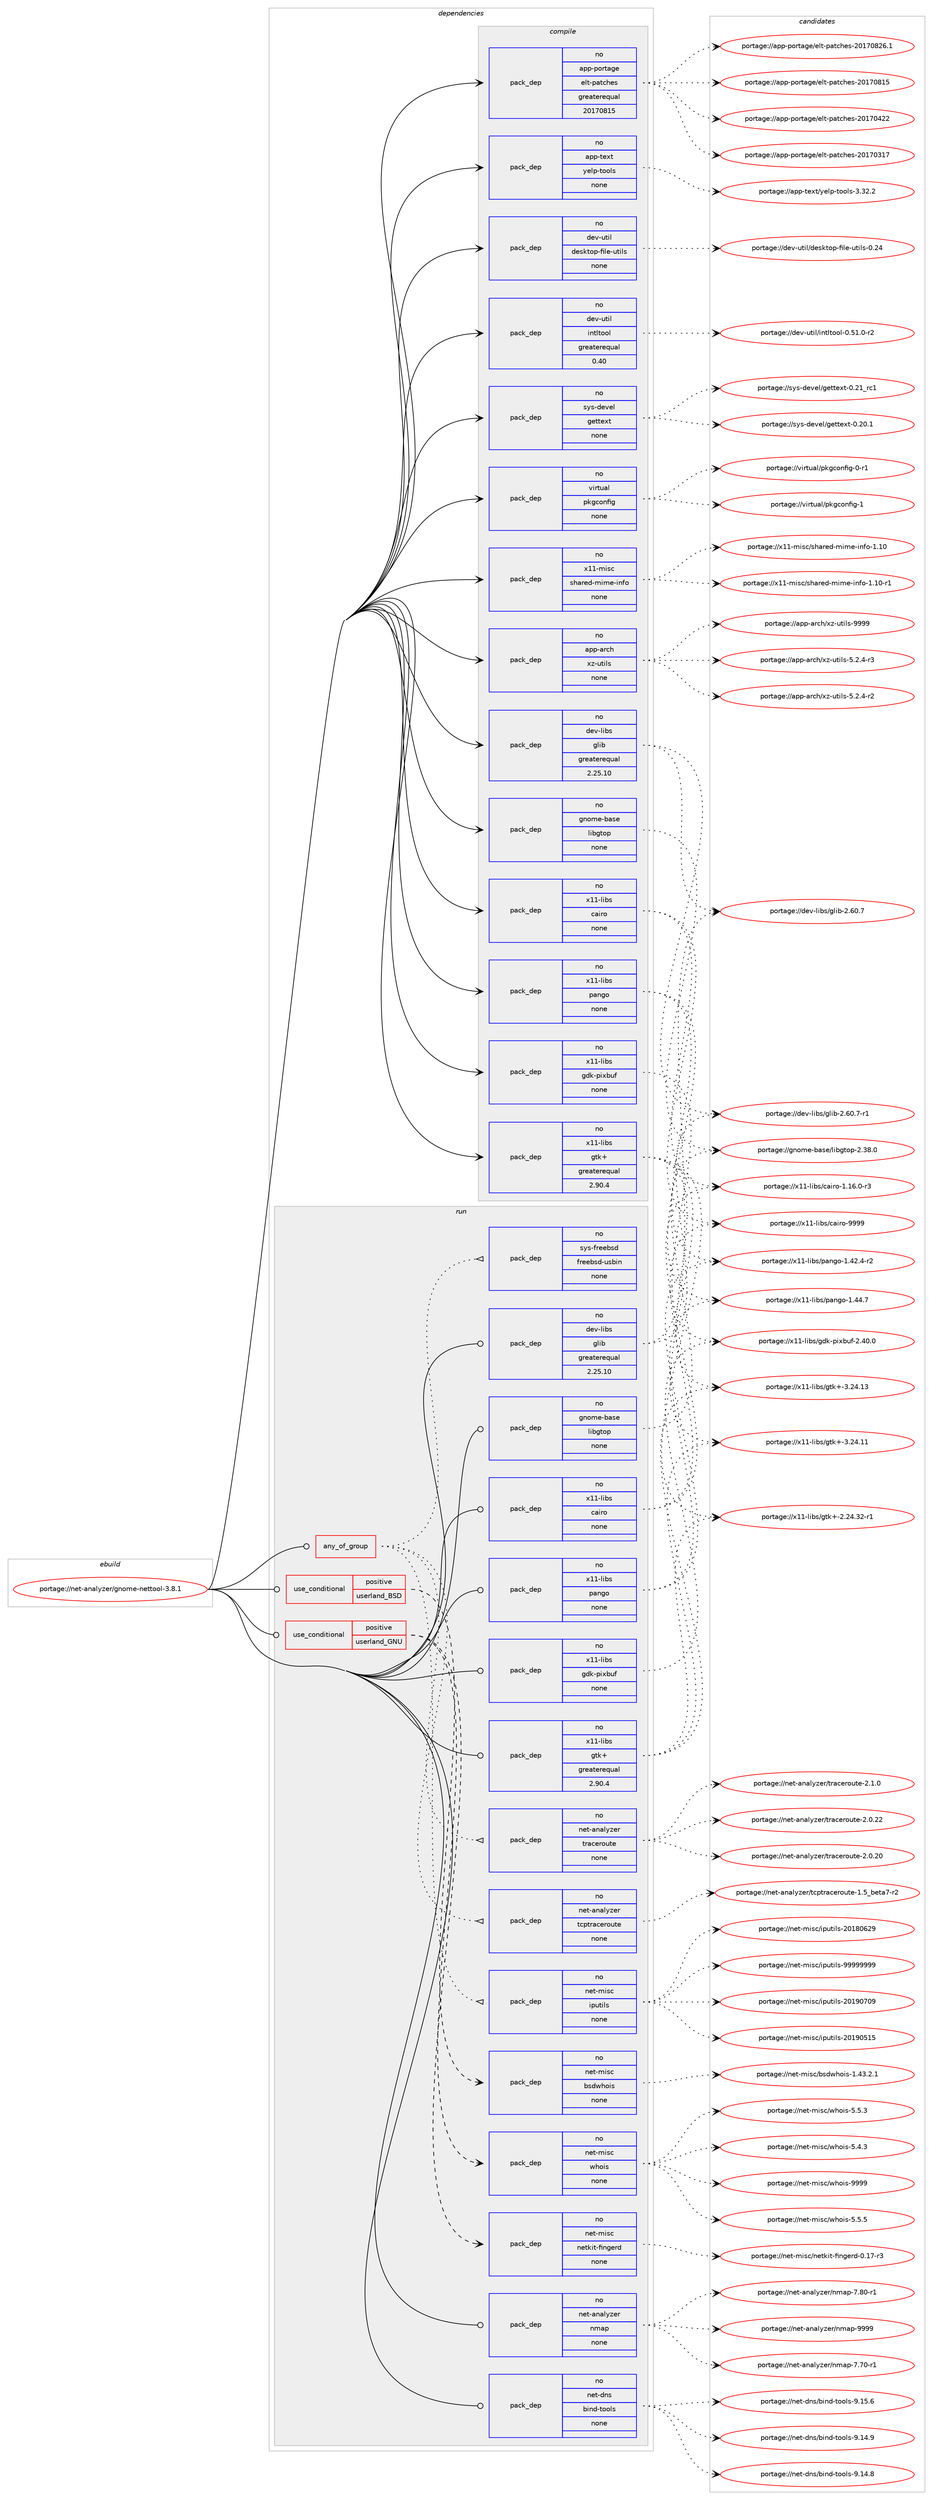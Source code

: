 digraph prolog {

# *************
# Graph options
# *************

newrank=true;
concentrate=true;
compound=true;
graph [rankdir=LR,fontname=Helvetica,fontsize=10,ranksep=1.5];#, ranksep=2.5, nodesep=0.2];
edge  [arrowhead=vee];
node  [fontname=Helvetica,fontsize=10];

# **********
# The ebuild
# **********

subgraph cluster_leftcol {
color=gray;
rank=same;
label=<<i>ebuild</i>>;
id [label="portage://net-analyzer/gnome-nettool-3.8.1", color=red, width=4, href="../net-analyzer/gnome-nettool-3.8.1.svg"];
}

# ****************
# The dependencies
# ****************

subgraph cluster_midcol {
color=gray;
label=<<i>dependencies</i>>;
subgraph cluster_compile {
fillcolor="#eeeeee";
style=filled;
label=<<i>compile</i>>;
subgraph pack121755 {
dependency160813 [label=<<TABLE BORDER="0" CELLBORDER="1" CELLSPACING="0" CELLPADDING="4" WIDTH="220"><TR><TD ROWSPAN="6" CELLPADDING="30">pack_dep</TD></TR><TR><TD WIDTH="110">no</TD></TR><TR><TD>app-arch</TD></TR><TR><TD>xz-utils</TD></TR><TR><TD>none</TD></TR><TR><TD></TD></TR></TABLE>>, shape=none, color=blue];
}
id:e -> dependency160813:w [weight=20,style="solid",arrowhead="vee"];
subgraph pack121756 {
dependency160814 [label=<<TABLE BORDER="0" CELLBORDER="1" CELLSPACING="0" CELLPADDING="4" WIDTH="220"><TR><TD ROWSPAN="6" CELLPADDING="30">pack_dep</TD></TR><TR><TD WIDTH="110">no</TD></TR><TR><TD>app-portage</TD></TR><TR><TD>elt-patches</TD></TR><TR><TD>greaterequal</TD></TR><TR><TD>20170815</TD></TR></TABLE>>, shape=none, color=blue];
}
id:e -> dependency160814:w [weight=20,style="solid",arrowhead="vee"];
subgraph pack121757 {
dependency160815 [label=<<TABLE BORDER="0" CELLBORDER="1" CELLSPACING="0" CELLPADDING="4" WIDTH="220"><TR><TD ROWSPAN="6" CELLPADDING="30">pack_dep</TD></TR><TR><TD WIDTH="110">no</TD></TR><TR><TD>app-text</TD></TR><TR><TD>yelp-tools</TD></TR><TR><TD>none</TD></TR><TR><TD></TD></TR></TABLE>>, shape=none, color=blue];
}
id:e -> dependency160815:w [weight=20,style="solid",arrowhead="vee"];
subgraph pack121758 {
dependency160816 [label=<<TABLE BORDER="0" CELLBORDER="1" CELLSPACING="0" CELLPADDING="4" WIDTH="220"><TR><TD ROWSPAN="6" CELLPADDING="30">pack_dep</TD></TR><TR><TD WIDTH="110">no</TD></TR><TR><TD>dev-libs</TD></TR><TR><TD>glib</TD></TR><TR><TD>greaterequal</TD></TR><TR><TD>2.25.10</TD></TR></TABLE>>, shape=none, color=blue];
}
id:e -> dependency160816:w [weight=20,style="solid",arrowhead="vee"];
subgraph pack121759 {
dependency160817 [label=<<TABLE BORDER="0" CELLBORDER="1" CELLSPACING="0" CELLPADDING="4" WIDTH="220"><TR><TD ROWSPAN="6" CELLPADDING="30">pack_dep</TD></TR><TR><TD WIDTH="110">no</TD></TR><TR><TD>dev-util</TD></TR><TR><TD>desktop-file-utils</TD></TR><TR><TD>none</TD></TR><TR><TD></TD></TR></TABLE>>, shape=none, color=blue];
}
id:e -> dependency160817:w [weight=20,style="solid",arrowhead="vee"];
subgraph pack121760 {
dependency160818 [label=<<TABLE BORDER="0" CELLBORDER="1" CELLSPACING="0" CELLPADDING="4" WIDTH="220"><TR><TD ROWSPAN="6" CELLPADDING="30">pack_dep</TD></TR><TR><TD WIDTH="110">no</TD></TR><TR><TD>dev-util</TD></TR><TR><TD>intltool</TD></TR><TR><TD>greaterequal</TD></TR><TR><TD>0.40</TD></TR></TABLE>>, shape=none, color=blue];
}
id:e -> dependency160818:w [weight=20,style="solid",arrowhead="vee"];
subgraph pack121761 {
dependency160819 [label=<<TABLE BORDER="0" CELLBORDER="1" CELLSPACING="0" CELLPADDING="4" WIDTH="220"><TR><TD ROWSPAN="6" CELLPADDING="30">pack_dep</TD></TR><TR><TD WIDTH="110">no</TD></TR><TR><TD>gnome-base</TD></TR><TR><TD>libgtop</TD></TR><TR><TD>none</TD></TR><TR><TD></TD></TR></TABLE>>, shape=none, color=blue];
}
id:e -> dependency160819:w [weight=20,style="solid",arrowhead="vee"];
subgraph pack121762 {
dependency160820 [label=<<TABLE BORDER="0" CELLBORDER="1" CELLSPACING="0" CELLPADDING="4" WIDTH="220"><TR><TD ROWSPAN="6" CELLPADDING="30">pack_dep</TD></TR><TR><TD WIDTH="110">no</TD></TR><TR><TD>sys-devel</TD></TR><TR><TD>gettext</TD></TR><TR><TD>none</TD></TR><TR><TD></TD></TR></TABLE>>, shape=none, color=blue];
}
id:e -> dependency160820:w [weight=20,style="solid",arrowhead="vee"];
subgraph pack121763 {
dependency160821 [label=<<TABLE BORDER="0" CELLBORDER="1" CELLSPACING="0" CELLPADDING="4" WIDTH="220"><TR><TD ROWSPAN="6" CELLPADDING="30">pack_dep</TD></TR><TR><TD WIDTH="110">no</TD></TR><TR><TD>virtual</TD></TR><TR><TD>pkgconfig</TD></TR><TR><TD>none</TD></TR><TR><TD></TD></TR></TABLE>>, shape=none, color=blue];
}
id:e -> dependency160821:w [weight=20,style="solid",arrowhead="vee"];
subgraph pack121764 {
dependency160822 [label=<<TABLE BORDER="0" CELLBORDER="1" CELLSPACING="0" CELLPADDING="4" WIDTH="220"><TR><TD ROWSPAN="6" CELLPADDING="30">pack_dep</TD></TR><TR><TD WIDTH="110">no</TD></TR><TR><TD>x11-libs</TD></TR><TR><TD>cairo</TD></TR><TR><TD>none</TD></TR><TR><TD></TD></TR></TABLE>>, shape=none, color=blue];
}
id:e -> dependency160822:w [weight=20,style="solid",arrowhead="vee"];
subgraph pack121765 {
dependency160823 [label=<<TABLE BORDER="0" CELLBORDER="1" CELLSPACING="0" CELLPADDING="4" WIDTH="220"><TR><TD ROWSPAN="6" CELLPADDING="30">pack_dep</TD></TR><TR><TD WIDTH="110">no</TD></TR><TR><TD>x11-libs</TD></TR><TR><TD>gdk-pixbuf</TD></TR><TR><TD>none</TD></TR><TR><TD></TD></TR></TABLE>>, shape=none, color=blue];
}
id:e -> dependency160823:w [weight=20,style="solid",arrowhead="vee"];
subgraph pack121766 {
dependency160824 [label=<<TABLE BORDER="0" CELLBORDER="1" CELLSPACING="0" CELLPADDING="4" WIDTH="220"><TR><TD ROWSPAN="6" CELLPADDING="30">pack_dep</TD></TR><TR><TD WIDTH="110">no</TD></TR><TR><TD>x11-libs</TD></TR><TR><TD>gtk+</TD></TR><TR><TD>greaterequal</TD></TR><TR><TD>2.90.4</TD></TR></TABLE>>, shape=none, color=blue];
}
id:e -> dependency160824:w [weight=20,style="solid",arrowhead="vee"];
subgraph pack121767 {
dependency160825 [label=<<TABLE BORDER="0" CELLBORDER="1" CELLSPACING="0" CELLPADDING="4" WIDTH="220"><TR><TD ROWSPAN="6" CELLPADDING="30">pack_dep</TD></TR><TR><TD WIDTH="110">no</TD></TR><TR><TD>x11-libs</TD></TR><TR><TD>pango</TD></TR><TR><TD>none</TD></TR><TR><TD></TD></TR></TABLE>>, shape=none, color=blue];
}
id:e -> dependency160825:w [weight=20,style="solid",arrowhead="vee"];
subgraph pack121768 {
dependency160826 [label=<<TABLE BORDER="0" CELLBORDER="1" CELLSPACING="0" CELLPADDING="4" WIDTH="220"><TR><TD ROWSPAN="6" CELLPADDING="30">pack_dep</TD></TR><TR><TD WIDTH="110">no</TD></TR><TR><TD>x11-misc</TD></TR><TR><TD>shared-mime-info</TD></TR><TR><TD>none</TD></TR><TR><TD></TD></TR></TABLE>>, shape=none, color=blue];
}
id:e -> dependency160826:w [weight=20,style="solid",arrowhead="vee"];
}
subgraph cluster_compileandrun {
fillcolor="#eeeeee";
style=filled;
label=<<i>compile and run</i>>;
}
subgraph cluster_run {
fillcolor="#eeeeee";
style=filled;
label=<<i>run</i>>;
subgraph any2457 {
dependency160827 [label=<<TABLE BORDER="0" CELLBORDER="1" CELLSPACING="0" CELLPADDING="4"><TR><TD CELLPADDING="10">any_of_group</TD></TR></TABLE>>, shape=none, color=red];subgraph pack121769 {
dependency160828 [label=<<TABLE BORDER="0" CELLBORDER="1" CELLSPACING="0" CELLPADDING="4" WIDTH="220"><TR><TD ROWSPAN="6" CELLPADDING="30">pack_dep</TD></TR><TR><TD WIDTH="110">no</TD></TR><TR><TD>net-misc</TD></TR><TR><TD>iputils</TD></TR><TR><TD>none</TD></TR><TR><TD></TD></TR></TABLE>>, shape=none, color=blue];
}
dependency160827:e -> dependency160828:w [weight=20,style="dotted",arrowhead="oinv"];
subgraph pack121770 {
dependency160829 [label=<<TABLE BORDER="0" CELLBORDER="1" CELLSPACING="0" CELLPADDING="4" WIDTH="220"><TR><TD ROWSPAN="6" CELLPADDING="30">pack_dep</TD></TR><TR><TD WIDTH="110">no</TD></TR><TR><TD>net-analyzer</TD></TR><TR><TD>tcptraceroute</TD></TR><TR><TD>none</TD></TR><TR><TD></TD></TR></TABLE>>, shape=none, color=blue];
}
dependency160827:e -> dependency160829:w [weight=20,style="dotted",arrowhead="oinv"];
subgraph pack121771 {
dependency160830 [label=<<TABLE BORDER="0" CELLBORDER="1" CELLSPACING="0" CELLPADDING="4" WIDTH="220"><TR><TD ROWSPAN="6" CELLPADDING="30">pack_dep</TD></TR><TR><TD WIDTH="110">no</TD></TR><TR><TD>net-analyzer</TD></TR><TR><TD>traceroute</TD></TR><TR><TD>none</TD></TR><TR><TD></TD></TR></TABLE>>, shape=none, color=blue];
}
dependency160827:e -> dependency160830:w [weight=20,style="dotted",arrowhead="oinv"];
subgraph pack121772 {
dependency160831 [label=<<TABLE BORDER="0" CELLBORDER="1" CELLSPACING="0" CELLPADDING="4" WIDTH="220"><TR><TD ROWSPAN="6" CELLPADDING="30">pack_dep</TD></TR><TR><TD WIDTH="110">no</TD></TR><TR><TD>sys-freebsd</TD></TR><TR><TD>freebsd-usbin</TD></TR><TR><TD>none</TD></TR><TR><TD></TD></TR></TABLE>>, shape=none, color=blue];
}
dependency160827:e -> dependency160831:w [weight=20,style="dotted",arrowhead="oinv"];
}
id:e -> dependency160827:w [weight=20,style="solid",arrowhead="odot"];
subgraph cond36449 {
dependency160832 [label=<<TABLE BORDER="0" CELLBORDER="1" CELLSPACING="0" CELLPADDING="4"><TR><TD ROWSPAN="3" CELLPADDING="10">use_conditional</TD></TR><TR><TD>positive</TD></TR><TR><TD>userland_BSD</TD></TR></TABLE>>, shape=none, color=red];
subgraph pack121773 {
dependency160833 [label=<<TABLE BORDER="0" CELLBORDER="1" CELLSPACING="0" CELLPADDING="4" WIDTH="220"><TR><TD ROWSPAN="6" CELLPADDING="30">pack_dep</TD></TR><TR><TD WIDTH="110">no</TD></TR><TR><TD>net-misc</TD></TR><TR><TD>bsdwhois</TD></TR><TR><TD>none</TD></TR><TR><TD></TD></TR></TABLE>>, shape=none, color=blue];
}
dependency160832:e -> dependency160833:w [weight=20,style="dashed",arrowhead="vee"];
}
id:e -> dependency160832:w [weight=20,style="solid",arrowhead="odot"];
subgraph cond36450 {
dependency160834 [label=<<TABLE BORDER="0" CELLBORDER="1" CELLSPACING="0" CELLPADDING="4"><TR><TD ROWSPAN="3" CELLPADDING="10">use_conditional</TD></TR><TR><TD>positive</TD></TR><TR><TD>userland_GNU</TD></TR></TABLE>>, shape=none, color=red];
subgraph pack121774 {
dependency160835 [label=<<TABLE BORDER="0" CELLBORDER="1" CELLSPACING="0" CELLPADDING="4" WIDTH="220"><TR><TD ROWSPAN="6" CELLPADDING="30">pack_dep</TD></TR><TR><TD WIDTH="110">no</TD></TR><TR><TD>net-misc</TD></TR><TR><TD>netkit-fingerd</TD></TR><TR><TD>none</TD></TR><TR><TD></TD></TR></TABLE>>, shape=none, color=blue];
}
dependency160834:e -> dependency160835:w [weight=20,style="dashed",arrowhead="vee"];
subgraph pack121775 {
dependency160836 [label=<<TABLE BORDER="0" CELLBORDER="1" CELLSPACING="0" CELLPADDING="4" WIDTH="220"><TR><TD ROWSPAN="6" CELLPADDING="30">pack_dep</TD></TR><TR><TD WIDTH="110">no</TD></TR><TR><TD>net-misc</TD></TR><TR><TD>whois</TD></TR><TR><TD>none</TD></TR><TR><TD></TD></TR></TABLE>>, shape=none, color=blue];
}
dependency160834:e -> dependency160836:w [weight=20,style="dashed",arrowhead="vee"];
}
id:e -> dependency160834:w [weight=20,style="solid",arrowhead="odot"];
subgraph pack121776 {
dependency160837 [label=<<TABLE BORDER="0" CELLBORDER="1" CELLSPACING="0" CELLPADDING="4" WIDTH="220"><TR><TD ROWSPAN="6" CELLPADDING="30">pack_dep</TD></TR><TR><TD WIDTH="110">no</TD></TR><TR><TD>dev-libs</TD></TR><TR><TD>glib</TD></TR><TR><TD>greaterequal</TD></TR><TR><TD>2.25.10</TD></TR></TABLE>>, shape=none, color=blue];
}
id:e -> dependency160837:w [weight=20,style="solid",arrowhead="odot"];
subgraph pack121777 {
dependency160838 [label=<<TABLE BORDER="0" CELLBORDER="1" CELLSPACING="0" CELLPADDING="4" WIDTH="220"><TR><TD ROWSPAN="6" CELLPADDING="30">pack_dep</TD></TR><TR><TD WIDTH="110">no</TD></TR><TR><TD>gnome-base</TD></TR><TR><TD>libgtop</TD></TR><TR><TD>none</TD></TR><TR><TD></TD></TR></TABLE>>, shape=none, color=blue];
}
id:e -> dependency160838:w [weight=20,style="solid",arrowhead="odot"];
subgraph pack121778 {
dependency160839 [label=<<TABLE BORDER="0" CELLBORDER="1" CELLSPACING="0" CELLPADDING="4" WIDTH="220"><TR><TD ROWSPAN="6" CELLPADDING="30">pack_dep</TD></TR><TR><TD WIDTH="110">no</TD></TR><TR><TD>net-analyzer</TD></TR><TR><TD>nmap</TD></TR><TR><TD>none</TD></TR><TR><TD></TD></TR></TABLE>>, shape=none, color=blue];
}
id:e -> dependency160839:w [weight=20,style="solid",arrowhead="odot"];
subgraph pack121779 {
dependency160840 [label=<<TABLE BORDER="0" CELLBORDER="1" CELLSPACING="0" CELLPADDING="4" WIDTH="220"><TR><TD ROWSPAN="6" CELLPADDING="30">pack_dep</TD></TR><TR><TD WIDTH="110">no</TD></TR><TR><TD>net-dns</TD></TR><TR><TD>bind-tools</TD></TR><TR><TD>none</TD></TR><TR><TD></TD></TR></TABLE>>, shape=none, color=blue];
}
id:e -> dependency160840:w [weight=20,style="solid",arrowhead="odot"];
subgraph pack121780 {
dependency160841 [label=<<TABLE BORDER="0" CELLBORDER="1" CELLSPACING="0" CELLPADDING="4" WIDTH="220"><TR><TD ROWSPAN="6" CELLPADDING="30">pack_dep</TD></TR><TR><TD WIDTH="110">no</TD></TR><TR><TD>x11-libs</TD></TR><TR><TD>cairo</TD></TR><TR><TD>none</TD></TR><TR><TD></TD></TR></TABLE>>, shape=none, color=blue];
}
id:e -> dependency160841:w [weight=20,style="solid",arrowhead="odot"];
subgraph pack121781 {
dependency160842 [label=<<TABLE BORDER="0" CELLBORDER="1" CELLSPACING="0" CELLPADDING="4" WIDTH="220"><TR><TD ROWSPAN="6" CELLPADDING="30">pack_dep</TD></TR><TR><TD WIDTH="110">no</TD></TR><TR><TD>x11-libs</TD></TR><TR><TD>gdk-pixbuf</TD></TR><TR><TD>none</TD></TR><TR><TD></TD></TR></TABLE>>, shape=none, color=blue];
}
id:e -> dependency160842:w [weight=20,style="solid",arrowhead="odot"];
subgraph pack121782 {
dependency160843 [label=<<TABLE BORDER="0" CELLBORDER="1" CELLSPACING="0" CELLPADDING="4" WIDTH="220"><TR><TD ROWSPAN="6" CELLPADDING="30">pack_dep</TD></TR><TR><TD WIDTH="110">no</TD></TR><TR><TD>x11-libs</TD></TR><TR><TD>gtk+</TD></TR><TR><TD>greaterequal</TD></TR><TR><TD>2.90.4</TD></TR></TABLE>>, shape=none, color=blue];
}
id:e -> dependency160843:w [weight=20,style="solid",arrowhead="odot"];
subgraph pack121783 {
dependency160844 [label=<<TABLE BORDER="0" CELLBORDER="1" CELLSPACING="0" CELLPADDING="4" WIDTH="220"><TR><TD ROWSPAN="6" CELLPADDING="30">pack_dep</TD></TR><TR><TD WIDTH="110">no</TD></TR><TR><TD>x11-libs</TD></TR><TR><TD>pango</TD></TR><TR><TD>none</TD></TR><TR><TD></TD></TR></TABLE>>, shape=none, color=blue];
}
id:e -> dependency160844:w [weight=20,style="solid",arrowhead="odot"];
}
}

# **************
# The candidates
# **************

subgraph cluster_choices {
rank=same;
color=gray;
label=<<i>candidates</i>>;

subgraph choice121755 {
color=black;
nodesep=1;
choice9711211245971149910447120122451171161051081154557575757 [label="portage://app-arch/xz-utils-9999", color=red, width=4,href="../app-arch/xz-utils-9999.svg"];
choice9711211245971149910447120122451171161051081154553465046524511451 [label="portage://app-arch/xz-utils-5.2.4-r3", color=red, width=4,href="../app-arch/xz-utils-5.2.4-r3.svg"];
choice9711211245971149910447120122451171161051081154553465046524511450 [label="portage://app-arch/xz-utils-5.2.4-r2", color=red, width=4,href="../app-arch/xz-utils-5.2.4-r2.svg"];
dependency160813:e -> choice9711211245971149910447120122451171161051081154557575757:w [style=dotted,weight="100"];
dependency160813:e -> choice9711211245971149910447120122451171161051081154553465046524511451:w [style=dotted,weight="100"];
dependency160813:e -> choice9711211245971149910447120122451171161051081154553465046524511450:w [style=dotted,weight="100"];
}
subgraph choice121756 {
color=black;
nodesep=1;
choice971121124511211111411697103101471011081164511297116991041011154550484955485650544649 [label="portage://app-portage/elt-patches-20170826.1", color=red, width=4,href="../app-portage/elt-patches-20170826.1.svg"];
choice97112112451121111141169710310147101108116451129711699104101115455048495548564953 [label="portage://app-portage/elt-patches-20170815", color=red, width=4,href="../app-portage/elt-patches-20170815.svg"];
choice97112112451121111141169710310147101108116451129711699104101115455048495548525050 [label="portage://app-portage/elt-patches-20170422", color=red, width=4,href="../app-portage/elt-patches-20170422.svg"];
choice97112112451121111141169710310147101108116451129711699104101115455048495548514955 [label="portage://app-portage/elt-patches-20170317", color=red, width=4,href="../app-portage/elt-patches-20170317.svg"];
dependency160814:e -> choice971121124511211111411697103101471011081164511297116991041011154550484955485650544649:w [style=dotted,weight="100"];
dependency160814:e -> choice97112112451121111141169710310147101108116451129711699104101115455048495548564953:w [style=dotted,weight="100"];
dependency160814:e -> choice97112112451121111141169710310147101108116451129711699104101115455048495548525050:w [style=dotted,weight="100"];
dependency160814:e -> choice97112112451121111141169710310147101108116451129711699104101115455048495548514955:w [style=dotted,weight="100"];
}
subgraph choice121757 {
color=black;
nodesep=1;
choice9711211245116101120116471211011081124511611111110811545514651504650 [label="portage://app-text/yelp-tools-3.32.2", color=red, width=4,href="../app-text/yelp-tools-3.32.2.svg"];
dependency160815:e -> choice9711211245116101120116471211011081124511611111110811545514651504650:w [style=dotted,weight="100"];
}
subgraph choice121758 {
color=black;
nodesep=1;
choice10010111845108105981154710310810598455046544846554511449 [label="portage://dev-libs/glib-2.60.7-r1", color=red, width=4,href="../dev-libs/glib-2.60.7-r1.svg"];
choice1001011184510810598115471031081059845504654484655 [label="portage://dev-libs/glib-2.60.7", color=red, width=4,href="../dev-libs/glib-2.60.7.svg"];
dependency160816:e -> choice10010111845108105981154710310810598455046544846554511449:w [style=dotted,weight="100"];
dependency160816:e -> choice1001011184510810598115471031081059845504654484655:w [style=dotted,weight="100"];
}
subgraph choice121759 {
color=black;
nodesep=1;
choice100101118451171161051084710010111510711611111245102105108101451171161051081154548465052 [label="portage://dev-util/desktop-file-utils-0.24", color=red, width=4,href="../dev-util/desktop-file-utils-0.24.svg"];
dependency160817:e -> choice100101118451171161051084710010111510711611111245102105108101451171161051081154548465052:w [style=dotted,weight="100"];
}
subgraph choice121760 {
color=black;
nodesep=1;
choice1001011184511711610510847105110116108116111111108454846534946484511450 [label="portage://dev-util/intltool-0.51.0-r2", color=red, width=4,href="../dev-util/intltool-0.51.0-r2.svg"];
dependency160818:e -> choice1001011184511711610510847105110116108116111111108454846534946484511450:w [style=dotted,weight="100"];
}
subgraph choice121761 {
color=black;
nodesep=1;
choice103110111109101459897115101471081059810311611111245504651564648 [label="portage://gnome-base/libgtop-2.38.0", color=red, width=4,href="../gnome-base/libgtop-2.38.0.svg"];
dependency160819:e -> choice103110111109101459897115101471081059810311611111245504651564648:w [style=dotted,weight="100"];
}
subgraph choice121762 {
color=black;
nodesep=1;
choice11512111545100101118101108471031011161161011201164548465049951149949 [label="portage://sys-devel/gettext-0.21_rc1", color=red, width=4,href="../sys-devel/gettext-0.21_rc1.svg"];
choice115121115451001011181011084710310111611610112011645484650484649 [label="portage://sys-devel/gettext-0.20.1", color=red, width=4,href="../sys-devel/gettext-0.20.1.svg"];
dependency160820:e -> choice11512111545100101118101108471031011161161011201164548465049951149949:w [style=dotted,weight="100"];
dependency160820:e -> choice115121115451001011181011084710310111611610112011645484650484649:w [style=dotted,weight="100"];
}
subgraph choice121763 {
color=black;
nodesep=1;
choice1181051141161179710847112107103991111101021051034549 [label="portage://virtual/pkgconfig-1", color=red, width=4,href="../virtual/pkgconfig-1.svg"];
choice11810511411611797108471121071039911111010210510345484511449 [label="portage://virtual/pkgconfig-0-r1", color=red, width=4,href="../virtual/pkgconfig-0-r1.svg"];
dependency160821:e -> choice1181051141161179710847112107103991111101021051034549:w [style=dotted,weight="100"];
dependency160821:e -> choice11810511411611797108471121071039911111010210510345484511449:w [style=dotted,weight="100"];
}
subgraph choice121764 {
color=black;
nodesep=1;
choice120494945108105981154799971051141114557575757 [label="portage://x11-libs/cairo-9999", color=red, width=4,href="../x11-libs/cairo-9999.svg"];
choice12049494510810598115479997105114111454946495446484511451 [label="portage://x11-libs/cairo-1.16.0-r3", color=red, width=4,href="../x11-libs/cairo-1.16.0-r3.svg"];
dependency160822:e -> choice120494945108105981154799971051141114557575757:w [style=dotted,weight="100"];
dependency160822:e -> choice12049494510810598115479997105114111454946495446484511451:w [style=dotted,weight="100"];
}
subgraph choice121765 {
color=black;
nodesep=1;
choice1204949451081059811547103100107451121051209811710245504652484648 [label="portage://x11-libs/gdk-pixbuf-2.40.0", color=red, width=4,href="../x11-libs/gdk-pixbuf-2.40.0.svg"];
dependency160823:e -> choice1204949451081059811547103100107451121051209811710245504652484648:w [style=dotted,weight="100"];
}
subgraph choice121766 {
color=black;
nodesep=1;
choice1204949451081059811547103116107434551465052464951 [label="portage://x11-libs/gtk+-3.24.13", color=red, width=4,href="../x11-libs/gtk+-3.24.13.svg"];
choice1204949451081059811547103116107434551465052464949 [label="portage://x11-libs/gtk+-3.24.11", color=red, width=4,href="../x11-libs/gtk+-3.24.11.svg"];
choice12049494510810598115471031161074345504650524651504511449 [label="portage://x11-libs/gtk+-2.24.32-r1", color=red, width=4,href="../x11-libs/gtk+-2.24.32-r1.svg"];
dependency160824:e -> choice1204949451081059811547103116107434551465052464951:w [style=dotted,weight="100"];
dependency160824:e -> choice1204949451081059811547103116107434551465052464949:w [style=dotted,weight="100"];
dependency160824:e -> choice12049494510810598115471031161074345504650524651504511449:w [style=dotted,weight="100"];
}
subgraph choice121767 {
color=black;
nodesep=1;
choice12049494510810598115471129711010311145494652524655 [label="portage://x11-libs/pango-1.44.7", color=red, width=4,href="../x11-libs/pango-1.44.7.svg"];
choice120494945108105981154711297110103111454946525046524511450 [label="portage://x11-libs/pango-1.42.4-r2", color=red, width=4,href="../x11-libs/pango-1.42.4-r2.svg"];
dependency160825:e -> choice12049494510810598115471129711010311145494652524655:w [style=dotted,weight="100"];
dependency160825:e -> choice120494945108105981154711297110103111454946525046524511450:w [style=dotted,weight="100"];
}
subgraph choice121768 {
color=black;
nodesep=1;
choice120494945109105115994711510497114101100451091051091014510511010211145494649484511449 [label="portage://x11-misc/shared-mime-info-1.10-r1", color=red, width=4,href="../x11-misc/shared-mime-info-1.10-r1.svg"];
choice12049494510910511599471151049711410110045109105109101451051101021114549464948 [label="portage://x11-misc/shared-mime-info-1.10", color=red, width=4,href="../x11-misc/shared-mime-info-1.10.svg"];
dependency160826:e -> choice120494945109105115994711510497114101100451091051091014510511010211145494649484511449:w [style=dotted,weight="100"];
dependency160826:e -> choice12049494510910511599471151049711410110045109105109101451051101021114549464948:w [style=dotted,weight="100"];
}
subgraph choice121769 {
color=black;
nodesep=1;
choice110101116451091051159947105112117116105108115455757575757575757 [label="portage://net-misc/iputils-99999999", color=red, width=4,href="../net-misc/iputils-99999999.svg"];
choice110101116451091051159947105112117116105108115455048495748554857 [label="portage://net-misc/iputils-20190709", color=red, width=4,href="../net-misc/iputils-20190709.svg"];
choice110101116451091051159947105112117116105108115455048495748534953 [label="portage://net-misc/iputils-20190515", color=red, width=4,href="../net-misc/iputils-20190515.svg"];
choice110101116451091051159947105112117116105108115455048495648545057 [label="portage://net-misc/iputils-20180629", color=red, width=4,href="../net-misc/iputils-20180629.svg"];
dependency160828:e -> choice110101116451091051159947105112117116105108115455757575757575757:w [style=dotted,weight="100"];
dependency160828:e -> choice110101116451091051159947105112117116105108115455048495748554857:w [style=dotted,weight="100"];
dependency160828:e -> choice110101116451091051159947105112117116105108115455048495748534953:w [style=dotted,weight="100"];
dependency160828:e -> choice110101116451091051159947105112117116105108115455048495648545057:w [style=dotted,weight="100"];
}
subgraph choice121770 {
color=black;
nodesep=1;
choice1101011164597110971081211221011144711699112116114979910111411111711610145494653959810111697554511450 [label="portage://net-analyzer/tcptraceroute-1.5_beta7-r2", color=red, width=4,href="../net-analyzer/tcptraceroute-1.5_beta7-r2.svg"];
dependency160829:e -> choice1101011164597110971081211221011144711699112116114979910111411111711610145494653959810111697554511450:w [style=dotted,weight="100"];
}
subgraph choice121771 {
color=black;
nodesep=1;
choice110101116459711097108121122101114471161149799101114111117116101455046494648 [label="portage://net-analyzer/traceroute-2.1.0", color=red, width=4,href="../net-analyzer/traceroute-2.1.0.svg"];
choice11010111645971109710812112210111447116114979910111411111711610145504648465050 [label="portage://net-analyzer/traceroute-2.0.22", color=red, width=4,href="../net-analyzer/traceroute-2.0.22.svg"];
choice11010111645971109710812112210111447116114979910111411111711610145504648465048 [label="portage://net-analyzer/traceroute-2.0.20", color=red, width=4,href="../net-analyzer/traceroute-2.0.20.svg"];
dependency160830:e -> choice110101116459711097108121122101114471161149799101114111117116101455046494648:w [style=dotted,weight="100"];
dependency160830:e -> choice11010111645971109710812112210111447116114979910111411111711610145504648465050:w [style=dotted,weight="100"];
dependency160830:e -> choice11010111645971109710812112210111447116114979910111411111711610145504648465048:w [style=dotted,weight="100"];
}
subgraph choice121772 {
color=black;
nodesep=1;
}
subgraph choice121773 {
color=black;
nodesep=1;
choice11010111645109105115994798115100119104111105115454946525146504649 [label="portage://net-misc/bsdwhois-1.43.2.1", color=red, width=4,href="../net-misc/bsdwhois-1.43.2.1.svg"];
dependency160833:e -> choice11010111645109105115994798115100119104111105115454946525146504649:w [style=dotted,weight="100"];
}
subgraph choice121774 {
color=black;
nodesep=1;
choice1101011164510910511599471101011161071051164510210511010310111410045484649554511451 [label="portage://net-misc/netkit-fingerd-0.17-r3", color=red, width=4,href="../net-misc/netkit-fingerd-0.17-r3.svg"];
dependency160835:e -> choice1101011164510910511599471101011161071051164510210511010310111410045484649554511451:w [style=dotted,weight="100"];
}
subgraph choice121775 {
color=black;
nodesep=1;
choice1101011164510910511599471191041111051154557575757 [label="portage://net-misc/whois-9999", color=red, width=4,href="../net-misc/whois-9999.svg"];
choice110101116451091051159947119104111105115455346534653 [label="portage://net-misc/whois-5.5.5", color=red, width=4,href="../net-misc/whois-5.5.5.svg"];
choice110101116451091051159947119104111105115455346534651 [label="portage://net-misc/whois-5.5.3", color=red, width=4,href="../net-misc/whois-5.5.3.svg"];
choice110101116451091051159947119104111105115455346524651 [label="portage://net-misc/whois-5.4.3", color=red, width=4,href="../net-misc/whois-5.4.3.svg"];
dependency160836:e -> choice1101011164510910511599471191041111051154557575757:w [style=dotted,weight="100"];
dependency160836:e -> choice110101116451091051159947119104111105115455346534653:w [style=dotted,weight="100"];
dependency160836:e -> choice110101116451091051159947119104111105115455346534651:w [style=dotted,weight="100"];
dependency160836:e -> choice110101116451091051159947119104111105115455346524651:w [style=dotted,weight="100"];
}
subgraph choice121776 {
color=black;
nodesep=1;
choice10010111845108105981154710310810598455046544846554511449 [label="portage://dev-libs/glib-2.60.7-r1", color=red, width=4,href="../dev-libs/glib-2.60.7-r1.svg"];
choice1001011184510810598115471031081059845504654484655 [label="portage://dev-libs/glib-2.60.7", color=red, width=4,href="../dev-libs/glib-2.60.7.svg"];
dependency160837:e -> choice10010111845108105981154710310810598455046544846554511449:w [style=dotted,weight="100"];
dependency160837:e -> choice1001011184510810598115471031081059845504654484655:w [style=dotted,weight="100"];
}
subgraph choice121777 {
color=black;
nodesep=1;
choice103110111109101459897115101471081059810311611111245504651564648 [label="portage://gnome-base/libgtop-2.38.0", color=red, width=4,href="../gnome-base/libgtop-2.38.0.svg"];
dependency160838:e -> choice103110111109101459897115101471081059810311611111245504651564648:w [style=dotted,weight="100"];
}
subgraph choice121778 {
color=black;
nodesep=1;
choice11010111645971109710812112210111447110109971124557575757 [label="portage://net-analyzer/nmap-9999", color=red, width=4,href="../net-analyzer/nmap-9999.svg"];
choice110101116459711097108121122101114471101099711245554656484511449 [label="portage://net-analyzer/nmap-7.80-r1", color=red, width=4,href="../net-analyzer/nmap-7.80-r1.svg"];
choice110101116459711097108121122101114471101099711245554655484511449 [label="portage://net-analyzer/nmap-7.70-r1", color=red, width=4,href="../net-analyzer/nmap-7.70-r1.svg"];
dependency160839:e -> choice11010111645971109710812112210111447110109971124557575757:w [style=dotted,weight="100"];
dependency160839:e -> choice110101116459711097108121122101114471101099711245554656484511449:w [style=dotted,weight="100"];
dependency160839:e -> choice110101116459711097108121122101114471101099711245554655484511449:w [style=dotted,weight="100"];
}
subgraph choice121779 {
color=black;
nodesep=1;
choice1101011164510011011547981051101004511611111110811545574649534654 [label="portage://net-dns/bind-tools-9.15.6", color=red, width=4,href="../net-dns/bind-tools-9.15.6.svg"];
choice1101011164510011011547981051101004511611111110811545574649524657 [label="portage://net-dns/bind-tools-9.14.9", color=red, width=4,href="../net-dns/bind-tools-9.14.9.svg"];
choice1101011164510011011547981051101004511611111110811545574649524656 [label="portage://net-dns/bind-tools-9.14.8", color=red, width=4,href="../net-dns/bind-tools-9.14.8.svg"];
dependency160840:e -> choice1101011164510011011547981051101004511611111110811545574649534654:w [style=dotted,weight="100"];
dependency160840:e -> choice1101011164510011011547981051101004511611111110811545574649524657:w [style=dotted,weight="100"];
dependency160840:e -> choice1101011164510011011547981051101004511611111110811545574649524656:w [style=dotted,weight="100"];
}
subgraph choice121780 {
color=black;
nodesep=1;
choice120494945108105981154799971051141114557575757 [label="portage://x11-libs/cairo-9999", color=red, width=4,href="../x11-libs/cairo-9999.svg"];
choice12049494510810598115479997105114111454946495446484511451 [label="portage://x11-libs/cairo-1.16.0-r3", color=red, width=4,href="../x11-libs/cairo-1.16.0-r3.svg"];
dependency160841:e -> choice120494945108105981154799971051141114557575757:w [style=dotted,weight="100"];
dependency160841:e -> choice12049494510810598115479997105114111454946495446484511451:w [style=dotted,weight="100"];
}
subgraph choice121781 {
color=black;
nodesep=1;
choice1204949451081059811547103100107451121051209811710245504652484648 [label="portage://x11-libs/gdk-pixbuf-2.40.0", color=red, width=4,href="../x11-libs/gdk-pixbuf-2.40.0.svg"];
dependency160842:e -> choice1204949451081059811547103100107451121051209811710245504652484648:w [style=dotted,weight="100"];
}
subgraph choice121782 {
color=black;
nodesep=1;
choice1204949451081059811547103116107434551465052464951 [label="portage://x11-libs/gtk+-3.24.13", color=red, width=4,href="../x11-libs/gtk+-3.24.13.svg"];
choice1204949451081059811547103116107434551465052464949 [label="portage://x11-libs/gtk+-3.24.11", color=red, width=4,href="../x11-libs/gtk+-3.24.11.svg"];
choice12049494510810598115471031161074345504650524651504511449 [label="portage://x11-libs/gtk+-2.24.32-r1", color=red, width=4,href="../x11-libs/gtk+-2.24.32-r1.svg"];
dependency160843:e -> choice1204949451081059811547103116107434551465052464951:w [style=dotted,weight="100"];
dependency160843:e -> choice1204949451081059811547103116107434551465052464949:w [style=dotted,weight="100"];
dependency160843:e -> choice12049494510810598115471031161074345504650524651504511449:w [style=dotted,weight="100"];
}
subgraph choice121783 {
color=black;
nodesep=1;
choice12049494510810598115471129711010311145494652524655 [label="portage://x11-libs/pango-1.44.7", color=red, width=4,href="../x11-libs/pango-1.44.7.svg"];
choice120494945108105981154711297110103111454946525046524511450 [label="portage://x11-libs/pango-1.42.4-r2", color=red, width=4,href="../x11-libs/pango-1.42.4-r2.svg"];
dependency160844:e -> choice12049494510810598115471129711010311145494652524655:w [style=dotted,weight="100"];
dependency160844:e -> choice120494945108105981154711297110103111454946525046524511450:w [style=dotted,weight="100"];
}
}

}
